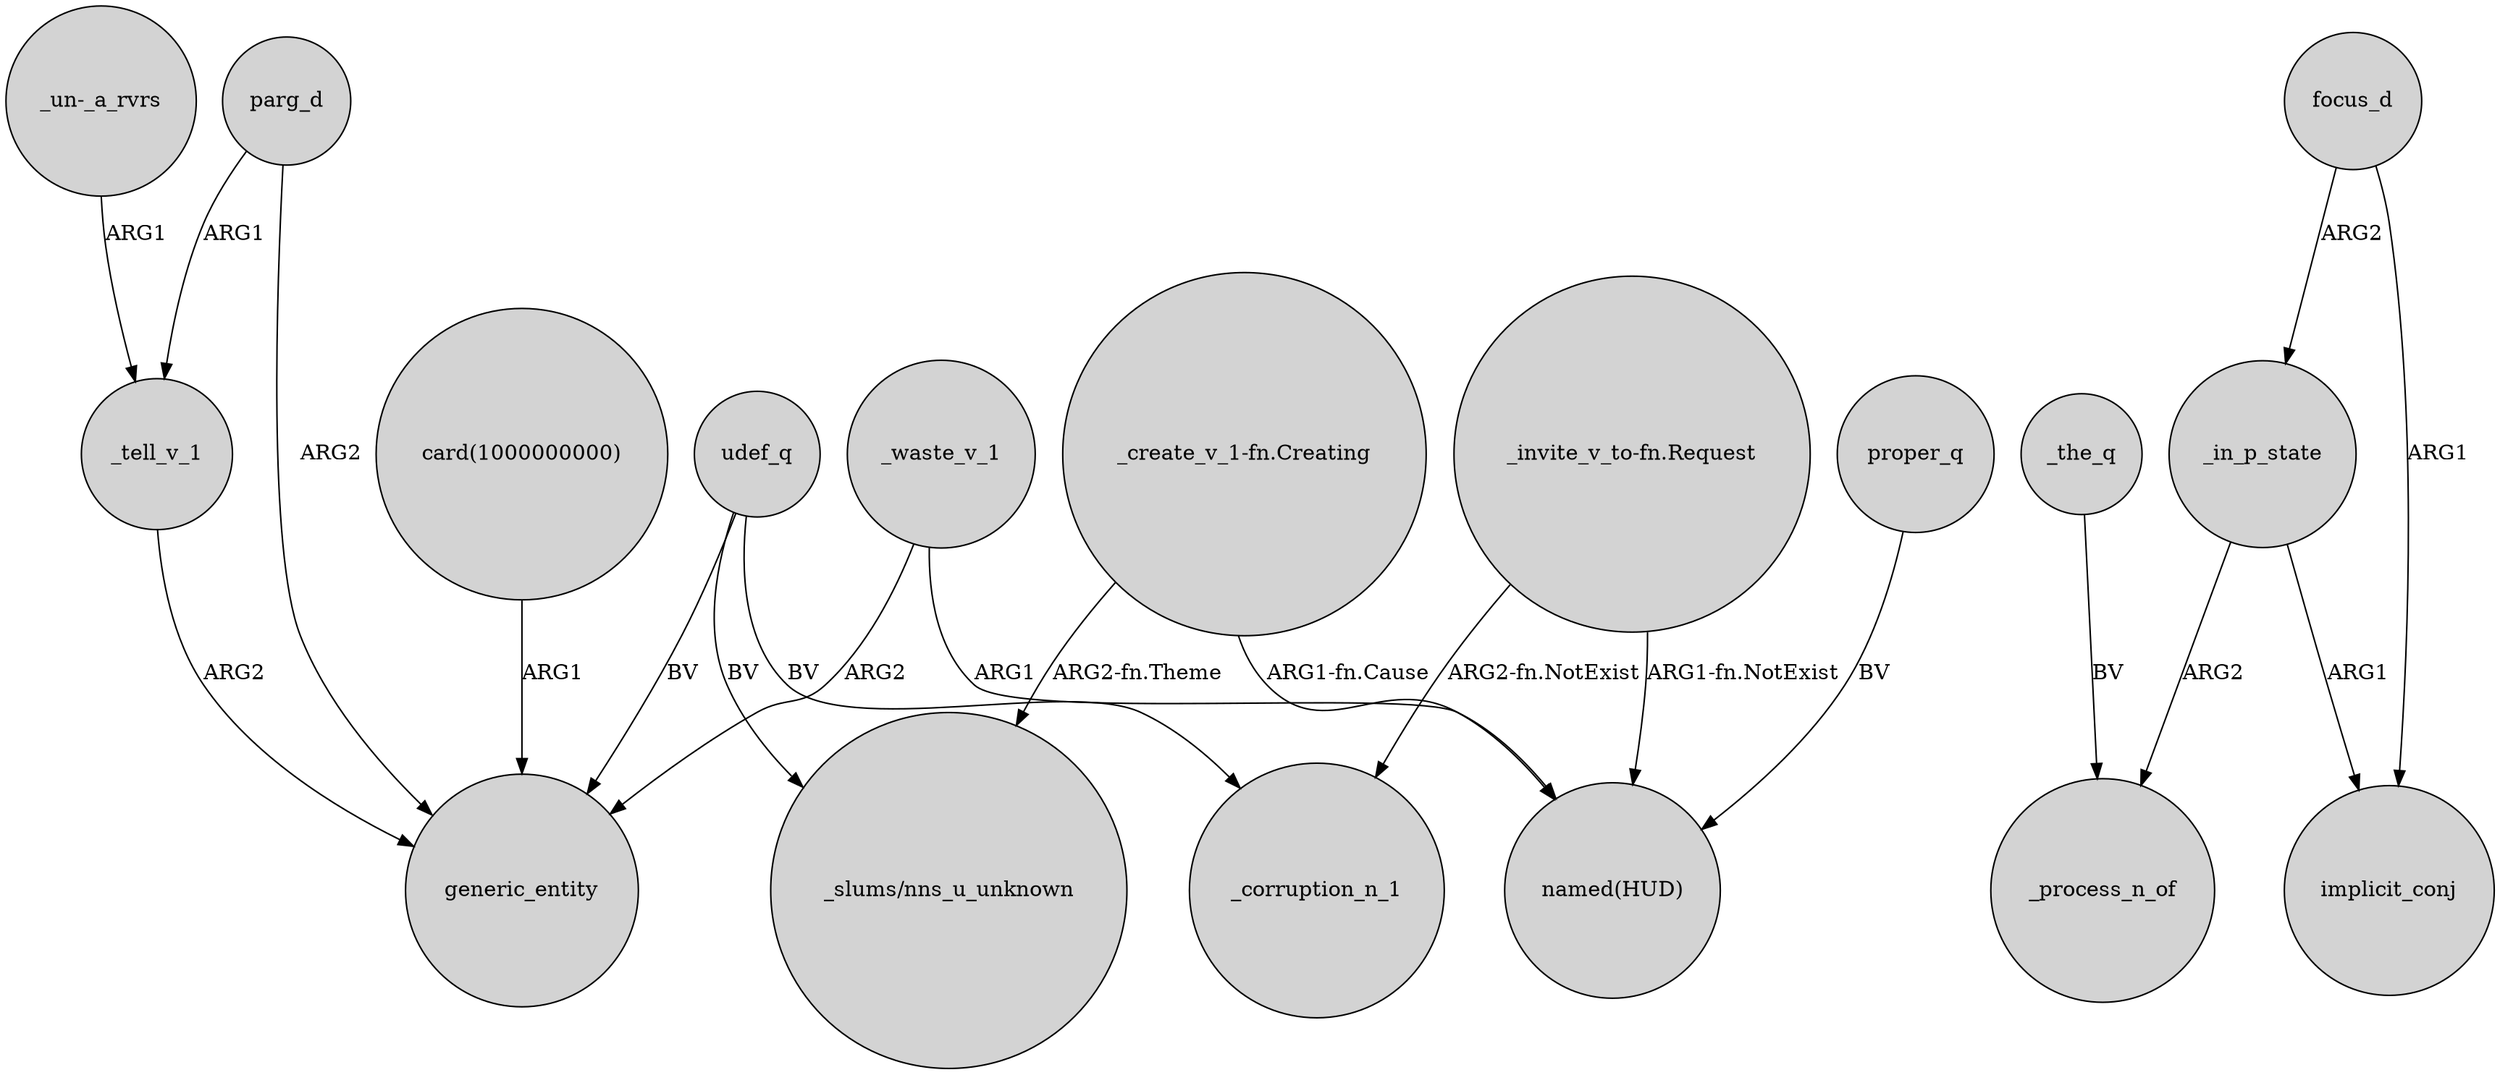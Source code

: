 digraph {
	node [shape=circle style=filled]
	"_un-_a_rvrs" -> _tell_v_1 [label=ARG1]
	_the_q -> _process_n_of [label=BV]
	udef_q -> generic_entity [label=BV]
	proper_q -> "named(HUD)" [label=BV]
	parg_d -> _tell_v_1 [label=ARG1]
	_waste_v_1 -> generic_entity [label=ARG2]
	parg_d -> generic_entity [label=ARG2]
	focus_d -> _in_p_state [label=ARG2]
	_waste_v_1 -> "named(HUD)" [label=ARG1]
	"_create_v_1-fn.Creating" -> "_slums/nns_u_unknown" [label="ARG2-fn.Theme"]
	"_invite_v_to-fn.Request" -> _corruption_n_1 [label="ARG2-fn.NotExist"]
	udef_q -> "_slums/nns_u_unknown" [label=BV]
	"_create_v_1-fn.Creating" -> "named(HUD)" [label="ARG1-fn.Cause"]
	_tell_v_1 -> generic_entity [label=ARG2]
	_in_p_state -> _process_n_of [label=ARG2]
	focus_d -> implicit_conj [label=ARG1]
	udef_q -> _corruption_n_1 [label=BV]
	"_invite_v_to-fn.Request" -> "named(HUD)" [label="ARG1-fn.NotExist"]
	"card(1000000000)" -> generic_entity [label=ARG1]
	_in_p_state -> implicit_conj [label=ARG1]
}
